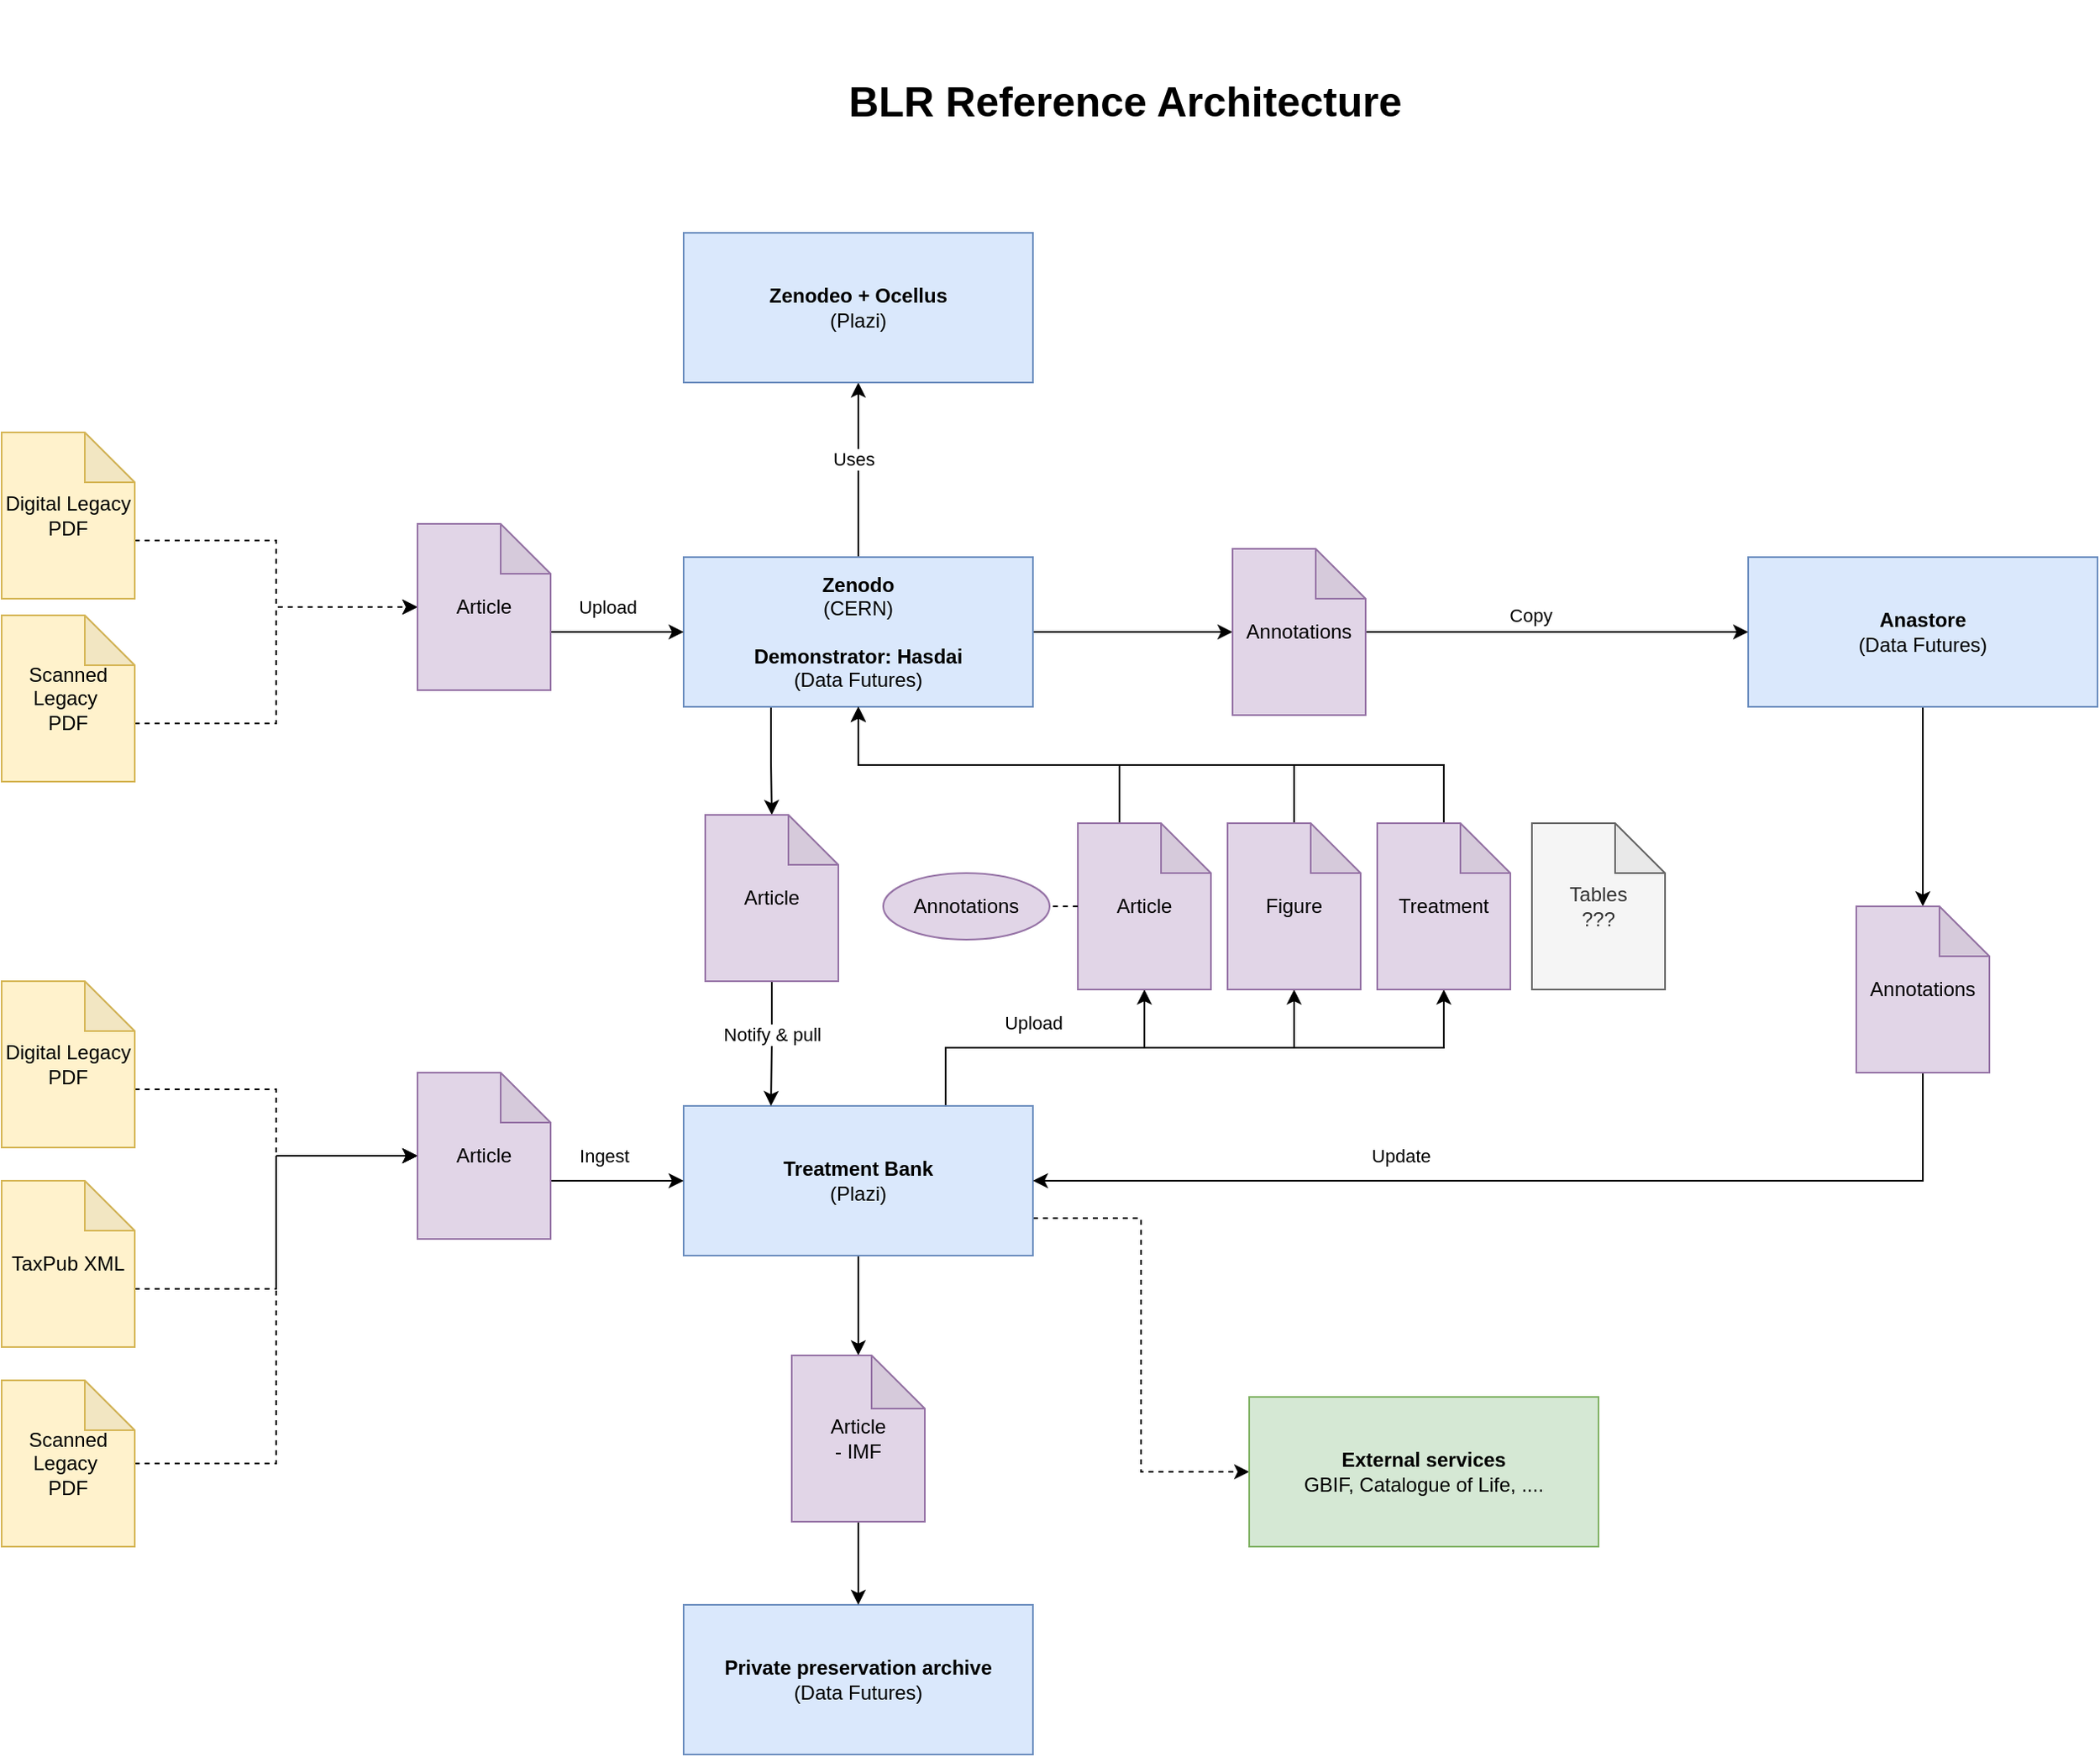 <mxfile version="18.0.1" type="device"><diagram id="MM6E-V84z78QrkZpfniu" name="Page-1"><mxGraphModel dx="1750" dy="870" grid="1" gridSize="10" guides="1" tooltips="1" connect="1" arrows="1" fold="1" page="1" pageScale="1" pageWidth="1654" pageHeight="1169" math="0" shadow="0"><root><mxCell id="0"/><mxCell id="1" parent="0"/><mxCell id="GEHyrtV6d2tzABnBiFcy-31" style="edgeStyle=orthogonalEdgeStyle;rounded=0;orthogonalLoop=1;jettySize=auto;html=1;exitX=1;exitY=0.5;exitDx=0;exitDy=0;" parent="1" source="GEHyrtV6d2tzABnBiFcy-1" target="4obduW-qBD_EK1eoL743-14" edge="1"><mxGeometry relative="1" as="geometry"><mxPoint x="838" y="440" as="targetPoint"/></mxGeometry></mxCell><mxCell id="4obduW-qBD_EK1eoL743-40" style="edgeStyle=orthogonalEdgeStyle;rounded=0;orthogonalLoop=1;jettySize=auto;html=1;exitX=0.25;exitY=1;exitDx=0;exitDy=0;fontColor=#000000;" parent="1" source="GEHyrtV6d2tzABnBiFcy-1" target="4obduW-qBD_EK1eoL743-39" edge="1"><mxGeometry relative="1" as="geometry"/></mxCell><mxCell id="4obduW-qBD_EK1eoL743-48" style="edgeStyle=orthogonalEdgeStyle;rounded=0;orthogonalLoop=1;jettySize=auto;html=1;entryX=0.5;entryY=1;entryDx=0;entryDy=0;fontColor=#000000;" parent="1" source="GEHyrtV6d2tzABnBiFcy-1" target="4obduW-qBD_EK1eoL743-29" edge="1"><mxGeometry relative="1" as="geometry"/></mxCell><mxCell id="4obduW-qBD_EK1eoL743-49" value="Uses" style="edgeLabel;html=1;align=center;verticalAlign=middle;resizable=0;points=[];fontColor=#000000;" parent="4obduW-qBD_EK1eoL743-48" vertex="1" connectable="0"><mxGeometry x="-0.112" relative="1" as="geometry"><mxPoint x="-3" y="-13" as="offset"/></mxGeometry></mxCell><mxCell id="GEHyrtV6d2tzABnBiFcy-1" value="&lt;b&gt;Zenodo&lt;/b&gt;&lt;br&gt;(CERN)&lt;br&gt;&lt;br&gt;&lt;b&gt;Demonstrator: Hasdai &lt;/b&gt;&lt;br&gt;(Data Futures)" style="rounded=0;whiteSpace=wrap;html=1;fillColor=#dae8fc;strokeColor=#6c8ebf;sketch=0;" parent="1" vertex="1"><mxGeometry x="520" y="395" width="210" height="90" as="geometry"/></mxCell><mxCell id="GEHyrtV6d2tzABnBiFcy-15" style="edgeStyle=orthogonalEdgeStyle;rounded=0;orthogonalLoop=1;jettySize=auto;html=1;exitX=0.75;exitY=0;exitDx=0;exitDy=0;" parent="1" source="GEHyrtV6d2tzABnBiFcy-2" target="GEHyrtV6d2tzABnBiFcy-10" edge="1"><mxGeometry relative="1" as="geometry"/></mxCell><mxCell id="GEHyrtV6d2tzABnBiFcy-16" style="edgeStyle=orthogonalEdgeStyle;rounded=0;orthogonalLoop=1;jettySize=auto;html=1;exitX=0.75;exitY=0;exitDx=0;exitDy=0;entryX=0.5;entryY=1;entryDx=0;entryDy=0;entryPerimeter=0;" parent="1" source="GEHyrtV6d2tzABnBiFcy-2" target="GEHyrtV6d2tzABnBiFcy-11" edge="1"><mxGeometry relative="1" as="geometry"/></mxCell><mxCell id="GEHyrtV6d2tzABnBiFcy-17" style="edgeStyle=orthogonalEdgeStyle;rounded=0;orthogonalLoop=1;jettySize=auto;html=1;exitX=0.75;exitY=0;exitDx=0;exitDy=0;entryX=0.5;entryY=1;entryDx=0;entryDy=0;entryPerimeter=0;" parent="1" source="GEHyrtV6d2tzABnBiFcy-2" target="GEHyrtV6d2tzABnBiFcy-12" edge="1"><mxGeometry relative="1" as="geometry"/></mxCell><mxCell id="4obduW-qBD_EK1eoL743-20" value="Upload" style="edgeLabel;html=1;align=center;verticalAlign=middle;resizable=0;points=[];fontColor=#000000;" parent="GEHyrtV6d2tzABnBiFcy-17" vertex="1" connectable="0"><mxGeometry x="-0.749" y="-1" relative="1" as="geometry"><mxPoint x="41" y="-16" as="offset"/></mxGeometry></mxCell><mxCell id="4obduW-qBD_EK1eoL743-11" style="edgeStyle=orthogonalEdgeStyle;rounded=0;orthogonalLoop=1;jettySize=auto;html=1;exitX=0.5;exitY=1;exitDx=0;exitDy=0;" parent="1" source="GEHyrtV6d2tzABnBiFcy-2" target="4obduW-qBD_EK1eoL743-10" edge="1"><mxGeometry relative="1" as="geometry"/></mxCell><mxCell id="4obduW-qBD_EK1eoL743-26" style="edgeStyle=orthogonalEdgeStyle;rounded=0;orthogonalLoop=1;jettySize=auto;html=1;exitX=1;exitY=0.75;exitDx=0;exitDy=0;entryX=0;entryY=0.5;entryDx=0;entryDy=0;dashed=1;fontColor=#000000;" parent="1" source="GEHyrtV6d2tzABnBiFcy-2" target="4obduW-qBD_EK1eoL743-21" edge="1"><mxGeometry relative="1" as="geometry"/></mxCell><mxCell id="GEHyrtV6d2tzABnBiFcy-2" value="&lt;b&gt;Treatment Bank&lt;br&gt;&lt;/b&gt;(Plazi)" style="rounded=0;whiteSpace=wrap;html=1;fillColor=#dae8fc;strokeColor=#6c8ebf;sketch=0;" parent="1" vertex="1"><mxGeometry x="520" y="725" width="210" height="90" as="geometry"/></mxCell><mxCell id="4obduW-qBD_EK1eoL743-4" style="edgeStyle=orthogonalEdgeStyle;rounded=0;orthogonalLoop=1;jettySize=auto;html=1;exitX=0.5;exitY=1;exitDx=0;exitDy=0;" parent="1" source="GEHyrtV6d2tzABnBiFcy-3" target="4obduW-qBD_EK1eoL743-3" edge="1"><mxGeometry relative="1" as="geometry"/></mxCell><mxCell id="GEHyrtV6d2tzABnBiFcy-3" value="&lt;b&gt;Anastore&lt;/b&gt;&lt;br&gt;(Data Futures)" style="rounded=0;whiteSpace=wrap;html=1;fillColor=#dae8fc;strokeColor=#6c8ebf;sketch=0;" parent="1" vertex="1"><mxGeometry x="1160" y="395" width="210" height="90" as="geometry"/></mxCell><mxCell id="4obduW-qBD_EK1eoL743-32" value="&lt;br&gt;&lt;br&gt;&lt;br&gt;&lt;br&gt;&lt;br&gt;&lt;br&gt;&lt;br&gt;&lt;br&gt;&lt;br&gt;&lt;br&gt;&lt;br&gt;&lt;br&gt;&lt;br&gt;&lt;br&gt;&lt;br&gt;&lt;br&gt;&lt;br&gt;&lt;br&gt;&lt;br&gt;&lt;br&gt;&lt;br&gt;&lt;br&gt;&lt;br&gt;" style="edgeStyle=orthogonalEdgeStyle;rounded=0;orthogonalLoop=1;jettySize=auto;html=1;exitX=0;exitY=0;exitDx=80;exitDy=65;exitPerimeter=0;dashed=1;fontColor=#000000;" parent="1" source="GEHyrtV6d2tzABnBiFcy-4" target="4obduW-qBD_EK1eoL743-30" edge="1"><mxGeometry relative="1" as="geometry"/></mxCell><mxCell id="GEHyrtV6d2tzABnBiFcy-4" value="Digital Legacy PDF" style="shape=note;whiteSpace=wrap;html=1;backgroundOutline=1;darkOpacity=0.05;fillColor=#fff2cc;strokeColor=#d6b656;sketch=0;" parent="1" vertex="1"><mxGeometry x="110" y="320" width="80" height="100" as="geometry"/></mxCell><mxCell id="4obduW-qBD_EK1eoL743-33" style="edgeStyle=orthogonalEdgeStyle;rounded=0;orthogonalLoop=1;jettySize=auto;html=1;exitX=0;exitY=0;exitDx=80;exitDy=65;exitPerimeter=0;dashed=1;fontColor=#000000;" parent="1" source="GEHyrtV6d2tzABnBiFcy-5" target="4obduW-qBD_EK1eoL743-30" edge="1"><mxGeometry relative="1" as="geometry"/></mxCell><mxCell id="GEHyrtV6d2tzABnBiFcy-5" value="Scanned Legacy&amp;nbsp;&lt;br&gt;PDF" style="shape=note;whiteSpace=wrap;html=1;backgroundOutline=1;darkOpacity=0.05;fillColor=#fff2cc;strokeColor=#d6b656;sketch=0;" parent="1" vertex="1"><mxGeometry x="110" y="430" width="80" height="100" as="geometry"/></mxCell><mxCell id="4obduW-qBD_EK1eoL743-34" style="edgeStyle=orthogonalEdgeStyle;rounded=0;orthogonalLoop=1;jettySize=auto;html=1;exitX=0;exitY=0;exitDx=80;exitDy=65;exitPerimeter=0;dashed=1;fontColor=#000000;" parent="1" source="GEHyrtV6d2tzABnBiFcy-8" target="4obduW-qBD_EK1eoL743-31" edge="1"><mxGeometry relative="1" as="geometry"/></mxCell><mxCell id="GEHyrtV6d2tzABnBiFcy-8" value="Digital Legacy PDF" style="shape=note;whiteSpace=wrap;html=1;backgroundOutline=1;darkOpacity=0.05;fillColor=#fff2cc;strokeColor=#d6b656;sketch=0;" parent="1" vertex="1"><mxGeometry x="110" y="650" width="80" height="100" as="geometry"/></mxCell><mxCell id="GEHyrtV6d2tzABnBiFcy-19" style="edgeStyle=orthogonalEdgeStyle;rounded=0;orthogonalLoop=1;jettySize=auto;html=1;exitX=0;exitY=0;exitDx=25;exitDy=0;exitPerimeter=0;" parent="1" source="GEHyrtV6d2tzABnBiFcy-10" target="GEHyrtV6d2tzABnBiFcy-1" edge="1"><mxGeometry relative="1" as="geometry"/></mxCell><mxCell id="GEHyrtV6d2tzABnBiFcy-10" value="Article" style="shape=note;whiteSpace=wrap;html=1;backgroundOutline=1;darkOpacity=0.05;fillColor=#e1d5e7;strokeColor=#9673a6;sketch=0;" parent="1" vertex="1"><mxGeometry x="757" y="555" width="80" height="100" as="geometry"/></mxCell><mxCell id="GEHyrtV6d2tzABnBiFcy-21" style="edgeStyle=orthogonalEdgeStyle;rounded=0;orthogonalLoop=1;jettySize=auto;html=1;exitX=0.5;exitY=0;exitDx=0;exitDy=0;exitPerimeter=0;entryX=0.5;entryY=1;entryDx=0;entryDy=0;" parent="1" source="GEHyrtV6d2tzABnBiFcy-11" target="GEHyrtV6d2tzABnBiFcy-1" edge="1"><mxGeometry relative="1" as="geometry"/></mxCell><mxCell id="GEHyrtV6d2tzABnBiFcy-11" value="Figure" style="shape=note;whiteSpace=wrap;html=1;backgroundOutline=1;darkOpacity=0.05;fillColor=#e1d5e7;strokeColor=#9673a6;sketch=0;" parent="1" vertex="1"><mxGeometry x="847" y="555" width="80" height="100" as="geometry"/></mxCell><mxCell id="GEHyrtV6d2tzABnBiFcy-22" style="edgeStyle=orthogonalEdgeStyle;rounded=0;orthogonalLoop=1;jettySize=auto;html=1;exitX=0.5;exitY=0;exitDx=0;exitDy=0;exitPerimeter=0;entryX=0.5;entryY=1;entryDx=0;entryDy=0;" parent="1" source="GEHyrtV6d2tzABnBiFcy-12" target="GEHyrtV6d2tzABnBiFcy-1" edge="1"><mxGeometry relative="1" as="geometry"/></mxCell><mxCell id="GEHyrtV6d2tzABnBiFcy-12" value="Treatment" style="shape=note;whiteSpace=wrap;html=1;backgroundOutline=1;darkOpacity=0.05;fillColor=#e1d5e7;strokeColor=#9673a6;sketch=0;" parent="1" vertex="1"><mxGeometry x="937" y="555" width="80" height="100" as="geometry"/></mxCell><mxCell id="GEHyrtV6d2tzABnBiFcy-26" value="Annotations" style="ellipse;whiteSpace=wrap;html=1;align=center;fillColor=#e1d5e7;strokeColor=#9673a6;sketch=0;" parent="1" vertex="1"><mxGeometry x="640" y="585" width="100" height="40" as="geometry"/></mxCell><mxCell id="GEHyrtV6d2tzABnBiFcy-29" value="" style="endArrow=none;dashed=1;html=1;rounded=0;" parent="1" source="GEHyrtV6d2tzABnBiFcy-10" target="GEHyrtV6d2tzABnBiFcy-26" edge="1"><mxGeometry width="50" height="50" relative="1" as="geometry"><mxPoint x="550" y="735" as="sourcePoint"/><mxPoint x="600" y="685" as="targetPoint"/></mxGeometry></mxCell><mxCell id="GEHyrtV6d2tzABnBiFcy-32" style="edgeStyle=orthogonalEdgeStyle;rounded=0;orthogonalLoop=1;jettySize=auto;html=1;" parent="1" source="4obduW-qBD_EK1eoL743-14" target="GEHyrtV6d2tzABnBiFcy-3" edge="1"><mxGeometry relative="1" as="geometry"><mxPoint x="938" y="440" as="sourcePoint"/></mxGeometry></mxCell><mxCell id="4obduW-qBD_EK1eoL743-18" value="Copy" style="edgeLabel;html=1;align=center;verticalAlign=middle;resizable=0;points=[];fontColor=#000000;" parent="GEHyrtV6d2tzABnBiFcy-32" vertex="1" connectable="0"><mxGeometry x="-0.022" y="-1" relative="1" as="geometry"><mxPoint x="-14" y="-11" as="offset"/></mxGeometry></mxCell><mxCell id="4obduW-qBD_EK1eoL743-35" style="edgeStyle=orthogonalEdgeStyle;rounded=0;orthogonalLoop=1;jettySize=auto;html=1;exitX=0;exitY=0;exitDx=80;exitDy=65;exitPerimeter=0;dashed=1;fontColor=#000000;" parent="1" source="4obduW-qBD_EK1eoL743-1" target="4obduW-qBD_EK1eoL743-31" edge="1"><mxGeometry relative="1" as="geometry"/></mxCell><mxCell id="4obduW-qBD_EK1eoL743-1" value="TaxPub XML" style="shape=note;whiteSpace=wrap;html=1;backgroundOutline=1;darkOpacity=0.05;fillColor=#fff2cc;strokeColor=#d6b656;sketch=0;" parent="1" vertex="1"><mxGeometry x="110" y="770" width="80" height="100" as="geometry"/></mxCell><mxCell id="4obduW-qBD_EK1eoL743-5" style="edgeStyle=orthogonalEdgeStyle;rounded=0;orthogonalLoop=1;jettySize=auto;html=1;exitX=0.5;exitY=1;exitDx=0;exitDy=0;exitPerimeter=0;entryX=1;entryY=0.5;entryDx=0;entryDy=0;" parent="1" source="4obduW-qBD_EK1eoL743-3" target="GEHyrtV6d2tzABnBiFcy-2" edge="1"><mxGeometry relative="1" as="geometry"/></mxCell><mxCell id="4obduW-qBD_EK1eoL743-19" value="Update" style="edgeLabel;html=1;align=center;verticalAlign=middle;resizable=0;points=[];fontColor=#000000;" parent="4obduW-qBD_EK1eoL743-5" vertex="1" connectable="0"><mxGeometry x="0.318" y="2" relative="1" as="geometry"><mxPoint x="16" y="-17" as="offset"/></mxGeometry></mxCell><mxCell id="4obduW-qBD_EK1eoL743-3" value="Annotations" style="shape=note;whiteSpace=wrap;html=1;backgroundOutline=1;darkOpacity=0.05;fillColor=#e1d5e7;strokeColor=#9673a6;sketch=0;" parent="1" vertex="1"><mxGeometry x="1225" y="605" width="80" height="100" as="geometry"/></mxCell><mxCell id="4obduW-qBD_EK1eoL743-8" value="&lt;b&gt;Private preservation archive&lt;/b&gt;&lt;br&gt;(Data Futures)" style="rounded=0;whiteSpace=wrap;html=1;fillColor=#dae8fc;strokeColor=#6c8ebf;sketch=0;" parent="1" vertex="1"><mxGeometry x="520" y="1025" width="210" height="90" as="geometry"/></mxCell><mxCell id="4obduW-qBD_EK1eoL743-12" style="edgeStyle=orthogonalEdgeStyle;rounded=0;orthogonalLoop=1;jettySize=auto;html=1;exitX=0.5;exitY=1;exitDx=0;exitDy=0;exitPerimeter=0;" parent="1" source="4obduW-qBD_EK1eoL743-10" target="4obduW-qBD_EK1eoL743-8" edge="1"><mxGeometry relative="1" as="geometry"/></mxCell><mxCell id="4obduW-qBD_EK1eoL743-10" value="Article&lt;br&gt;- IMF" style="shape=note;whiteSpace=wrap;html=1;backgroundOutline=1;darkOpacity=0.05;size=32;fillColor=#e1d5e7;strokeColor=#9673a6;sketch=0;" parent="1" vertex="1"><mxGeometry x="585" y="875" width="80" height="100" as="geometry"/></mxCell><mxCell id="4obduW-qBD_EK1eoL743-14" value="Annotations" style="shape=note;whiteSpace=wrap;html=1;backgroundOutline=1;darkOpacity=0.05;fillColor=#e1d5e7;strokeColor=#9673a6;sketch=0;" parent="1" vertex="1"><mxGeometry x="850" y="390" width="80" height="100" as="geometry"/></mxCell><mxCell id="4obduW-qBD_EK1eoL743-21" value="&lt;b&gt;External services&lt;/b&gt;&lt;br&gt;GBIF, Catalogue of Life, ...." style="rounded=0;whiteSpace=wrap;html=1;fillColor=#d5e8d4;strokeColor=#82b366;sketch=0;" parent="1" vertex="1"><mxGeometry x="860" y="900" width="210" height="90" as="geometry"/></mxCell><mxCell id="4obduW-qBD_EK1eoL743-27" style="edgeStyle=orthogonalEdgeStyle;rounded=0;orthogonalLoop=1;jettySize=auto;html=1;exitX=0.5;exitY=1;exitDx=0;exitDy=0;exitPerimeter=0;dashed=1;fontColor=#000000;" parent="1" edge="1"><mxGeometry relative="1" as="geometry"><mxPoint x="940" y="985" as="sourcePoint"/><mxPoint x="940" y="985" as="targetPoint"/></mxGeometry></mxCell><mxCell id="4obduW-qBD_EK1eoL743-29" value="&lt;b&gt;Zenodeo + Ocellus&lt;/b&gt;&lt;br&gt;(Plazi)" style="rounded=0;whiteSpace=wrap;html=1;fillColor=#dae8fc;strokeColor=#6c8ebf;sketch=0;" parent="1" vertex="1"><mxGeometry x="520" y="200" width="210" height="90" as="geometry"/></mxCell><mxCell id="4obduW-qBD_EK1eoL743-37" style="edgeStyle=orthogonalEdgeStyle;rounded=0;orthogonalLoop=1;jettySize=auto;html=1;exitX=0;exitY=0;exitDx=80;exitDy=65;exitPerimeter=0;fontColor=#000000;" parent="1" source="4obduW-qBD_EK1eoL743-30" target="GEHyrtV6d2tzABnBiFcy-1" edge="1"><mxGeometry relative="1" as="geometry"/></mxCell><mxCell id="4obduW-qBD_EK1eoL743-42" value="Upload" style="edgeLabel;html=1;align=center;verticalAlign=middle;resizable=0;points=[];fontColor=#000000;" parent="4obduW-qBD_EK1eoL743-37" vertex="1" connectable="0"><mxGeometry x="0.025" y="2" relative="1" as="geometry"><mxPoint x="-7" y="-13" as="offset"/></mxGeometry></mxCell><mxCell id="4obduW-qBD_EK1eoL743-30" value="Article" style="shape=note;whiteSpace=wrap;html=1;backgroundOutline=1;darkOpacity=0.05;fillColor=#e1d5e7;strokeColor=#9673a6;sketch=0;" parent="1" vertex="1"><mxGeometry x="360" y="375" width="80" height="100" as="geometry"/></mxCell><mxCell id="4obduW-qBD_EK1eoL743-36" style="edgeStyle=orthogonalEdgeStyle;rounded=0;orthogonalLoop=1;jettySize=auto;html=1;exitX=0;exitY=0;exitDx=80;exitDy=65;exitPerimeter=0;fontColor=#000000;" parent="1" source="4obduW-qBD_EK1eoL743-31" target="GEHyrtV6d2tzABnBiFcy-2" edge="1"><mxGeometry relative="1" as="geometry"/></mxCell><mxCell id="4obduW-qBD_EK1eoL743-43" value="Ingest" style="edgeLabel;html=1;align=center;verticalAlign=middle;resizable=0;points=[];fontColor=#000000;" parent="4obduW-qBD_EK1eoL743-36" vertex="1" connectable="0"><mxGeometry x="-0.208" y="3" relative="1" as="geometry"><mxPoint y="-12" as="offset"/></mxGeometry></mxCell><mxCell id="4obduW-qBD_EK1eoL743-31" value="Article" style="shape=note;whiteSpace=wrap;html=1;backgroundOutline=1;darkOpacity=0.05;fillColor=#e1d5e7;strokeColor=#9673a6;sketch=0;" parent="1" vertex="1"><mxGeometry x="360" y="705" width="80" height="100" as="geometry"/></mxCell><mxCell id="4obduW-qBD_EK1eoL743-41" style="edgeStyle=orthogonalEdgeStyle;rounded=0;orthogonalLoop=1;jettySize=auto;html=1;exitX=0.5;exitY=1;exitDx=0;exitDy=0;exitPerimeter=0;entryX=0.25;entryY=0;entryDx=0;entryDy=0;fontColor=#000000;" parent="1" source="4obduW-qBD_EK1eoL743-39" target="GEHyrtV6d2tzABnBiFcy-2" edge="1"><mxGeometry relative="1" as="geometry"/></mxCell><mxCell id="4obduW-qBD_EK1eoL743-44" value="Notify &amp;amp; pull" style="edgeLabel;html=1;align=center;verticalAlign=middle;resizable=0;points=[];fontColor=#000000;" parent="4obduW-qBD_EK1eoL743-41" vertex="1" connectable="0"><mxGeometry x="-0.153" y="5" relative="1" as="geometry"><mxPoint x="-5" as="offset"/></mxGeometry></mxCell><mxCell id="4obduW-qBD_EK1eoL743-39" value="Article" style="shape=note;whiteSpace=wrap;html=1;backgroundOutline=1;darkOpacity=0.05;fillColor=#e1d5e7;strokeColor=#9673a6;sketch=0;" parent="1" vertex="1"><mxGeometry x="533" y="550" width="80" height="100" as="geometry"/></mxCell><mxCell id="4obduW-qBD_EK1eoL743-46" value="Tables&lt;br&gt;???" style="shape=note;whiteSpace=wrap;html=1;backgroundOutline=1;darkOpacity=0.05;fillColor=#f5f5f5;strokeColor=#666666;sketch=0;fontColor=#333333;" parent="1" vertex="1"><mxGeometry x="1030" y="555" width="80" height="100" as="geometry"/></mxCell><mxCell id="4obduW-qBD_EK1eoL743-50" value="&lt;b style=&quot;font-size: 25px;&quot;&gt;BLR Reference Architecture&lt;/b&gt;" style="text;html=1;strokeColor=none;fillColor=none;align=center;verticalAlign=middle;whiteSpace=wrap;rounded=0;sketch=0;fontColor=#000000;fontSize=25;" parent="1" vertex="1"><mxGeometry x="591.5" y="60" width="387" height="120" as="geometry"/></mxCell><mxCell id="4obduW-qBD_EK1eoL743-52" style="edgeStyle=orthogonalEdgeStyle;rounded=0;orthogonalLoop=1;jettySize=auto;html=1;entryX=0;entryY=0.5;entryDx=0;entryDy=0;entryPerimeter=0;fontColor=#000000;dashed=1;" parent="1" source="4obduW-qBD_EK1eoL743-51" target="4obduW-qBD_EK1eoL743-31" edge="1"><mxGeometry relative="1" as="geometry"/></mxCell><mxCell id="4obduW-qBD_EK1eoL743-51" value="Scanned Legacy&amp;nbsp;&lt;br&gt;PDF" style="shape=note;whiteSpace=wrap;html=1;backgroundOutline=1;darkOpacity=0.05;fillColor=#fff2cc;strokeColor=#d6b656;sketch=0;" parent="1" vertex="1"><mxGeometry x="110" y="890" width="80" height="100" as="geometry"/></mxCell></root></mxGraphModel></diagram></mxfile>
